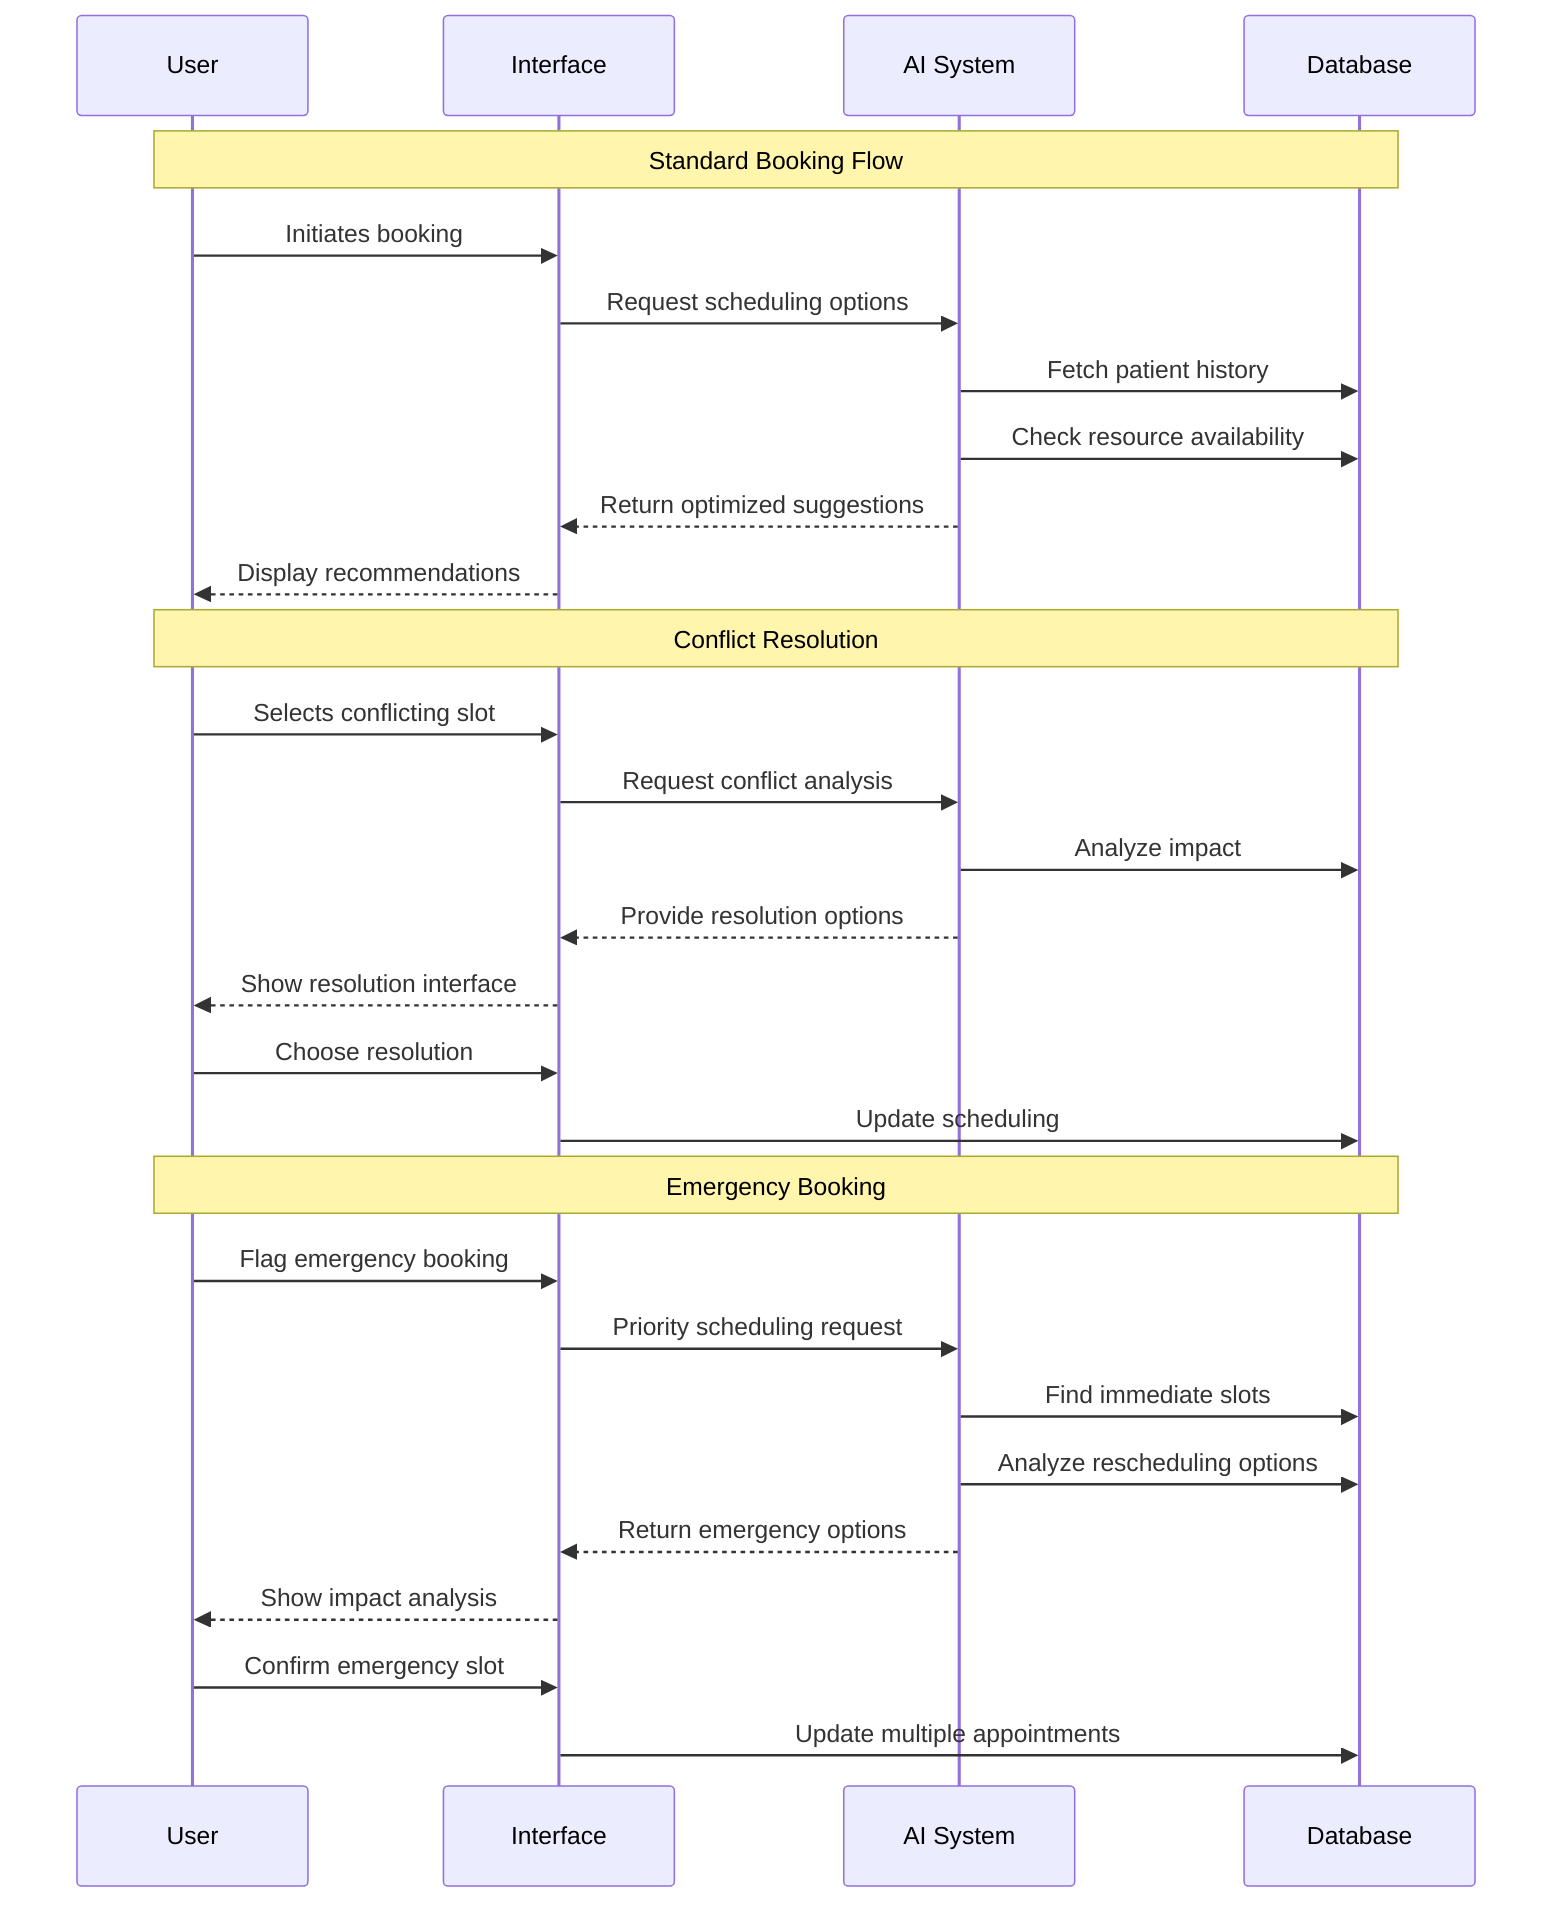 sequenceDiagram
    participant U as User
    participant UI as Interface
    participant AI as AI System
    participant DB as Database

    Note over U,DB: Standard Booking Flow
    U->>UI: Initiates booking
    UI->>AI: Request scheduling options
    AI->>DB: Fetch patient history
    AI->>DB: Check resource availability
    AI-->>UI: Return optimized suggestions
    UI-->>U: Display recommendations
    
    Note over U,DB: Conflict Resolution
    U->>UI: Selects conflicting slot
    UI->>AI: Request conflict analysis
    AI->>DB: Analyze impact
    AI-->>UI: Provide resolution options
    UI-->>U: Show resolution interface
    U->>UI: Choose resolution
    UI->>DB: Update scheduling

    Note over U,DB: Emergency Booking
    U->>UI: Flag emergency booking
    UI->>AI: Priority scheduling request
    AI->>DB: Find immediate slots
    AI->>DB: Analyze rescheduling options
    AI-->>UI: Return emergency options
    UI-->>U: Show impact analysis
    U->>UI: Confirm emergency slot
    UI->>DB: Update multiple appointments